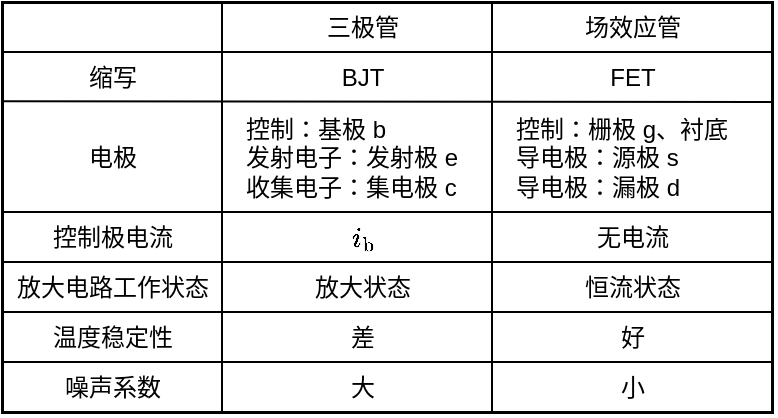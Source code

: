 <mxfile version="17.2.1" type="device"><diagram id="S7y_re45seLNBS9y9DK-" name="第 1 页"><mxGraphModel dx="538" dy="391" grid="1" gridSize="5" guides="1" tooltips="1" connect="1" arrows="1" fold="1" page="1" pageScale="1" pageWidth="827" pageHeight="1169" math="1" shadow="0"><root><mxCell id="0"/><mxCell id="1" parent="0"/><mxCell id="8WlAgFIlrhmi1JFtoiUy-23" value="" style="whiteSpace=wrap;html=1;strokeWidth=1.5;fillColor=none;allowArrows=0;connectable=0;" vertex="1" parent="1"><mxGeometry x="105" y="85" width="385" height="205" as="geometry"/></mxCell><mxCell id="8WlAgFIlrhmi1JFtoiUy-1" value="三极管" style="text;html=1;align=center;verticalAlign=middle;resizable=1;points=[];autosize=1;strokeColor=none;fillColor=none;connectable=1;allowArrows=0;movable=1;rotatable=1;deletable=1;editable=1;" vertex="1" parent="1"><mxGeometry x="260" y="85" width="50" height="25" as="geometry"/></mxCell><mxCell id="8WlAgFIlrhmi1JFtoiUy-2" value="场效应管" style="text;html=1;align=center;verticalAlign=middle;resizable=1;points=[];autosize=1;strokeColor=none;fillColor=none;connectable=1;allowArrows=0;movable=1;rotatable=1;deletable=1;editable=1;" vertex="1" parent="1"><mxGeometry x="390" y="85" width="60" height="25" as="geometry"/></mxCell><mxCell id="8WlAgFIlrhmi1JFtoiUy-3" value="BJT" style="text;html=1;align=center;verticalAlign=middle;resizable=1;points=[];autosize=1;strokeColor=none;fillColor=none;connectable=1;allowArrows=0;movable=1;rotatable=1;deletable=1;editable=1;" vertex="1" parent="1"><mxGeometry x="265" y="110" width="40" height="25" as="geometry"/></mxCell><mxCell id="8WlAgFIlrhmi1JFtoiUy-4" value="FET" style="text;html=1;align=center;verticalAlign=middle;resizable=1;points=[];autosize=1;strokeColor=none;fillColor=none;connectable=1;allowArrows=0;movable=1;rotatable=1;deletable=1;editable=1;" vertex="1" parent="1"><mxGeometry x="400" y="110" width="40" height="25" as="geometry"/></mxCell><mxCell id="8WlAgFIlrhmi1JFtoiUy-5" value="缩写" style="text;html=1;align=center;verticalAlign=middle;resizable=1;points=[];autosize=1;strokeColor=none;fillColor=none;connectable=1;allowArrows=0;movable=1;rotatable=1;deletable=1;editable=1;" vertex="1" parent="1"><mxGeometry x="140" y="110" width="40" height="25" as="geometry"/></mxCell><mxCell id="8WlAgFIlrhmi1JFtoiUy-6" value="电极" style="text;html=1;align=center;verticalAlign=middle;resizable=1;points=[];autosize=1;strokeColor=none;fillColor=none;connectable=1;allowArrows=0;movable=1;rotatable=1;deletable=1;editable=1;" vertex="1" parent="1"><mxGeometry x="140" y="150" width="40" height="25" as="geometry"/></mxCell><mxCell id="8WlAgFIlrhmi1JFtoiUy-7" value="控制：基极 b&lt;br&gt;发射电子：发射极 e&lt;br&gt;收集电子：集电极 c" style="text;html=1;align=left;verticalAlign=middle;resizable=1;points=[];autosize=1;strokeColor=none;fillColor=none;connectable=1;allowArrows=0;movable=1;rotatable=1;deletable=1;editable=1;" vertex="1" parent="1"><mxGeometry x="225" y="135" width="120" height="55" as="geometry"/></mxCell><mxCell id="8WlAgFIlrhmi1JFtoiUy-8" value="控制：栅极 g、衬底&lt;br&gt;导电极：源极 s&lt;br&gt;导电极：漏极 d" style="text;html=1;align=left;verticalAlign=middle;resizable=1;points=[];autosize=1;strokeColor=none;fillColor=none;connectable=1;allowArrows=0;movable=1;rotatable=1;deletable=1;editable=1;" vertex="1" parent="1"><mxGeometry x="360" y="135" width="120" height="55" as="geometry"/></mxCell><mxCell id="8WlAgFIlrhmi1JFtoiUy-9" value="放大电路工作状态" style="text;html=1;align=center;verticalAlign=middle;resizable=1;points=[];autosize=1;strokeColor=none;fillColor=none;connectable=1;allowArrows=0;movable=1;rotatable=1;deletable=1;editable=1;" vertex="1" parent="1"><mxGeometry x="105" y="215" width="110" height="25" as="geometry"/></mxCell><mxCell id="8WlAgFIlrhmi1JFtoiUy-10" value="放大状态" style="text;html=1;align=center;verticalAlign=middle;resizable=1;points=[];autosize=1;strokeColor=none;fillColor=none;connectable=1;allowArrows=0;movable=1;rotatable=1;deletable=1;editable=1;" vertex="1" parent="1"><mxGeometry x="255" y="215" width="60" height="25" as="geometry"/></mxCell><mxCell id="8WlAgFIlrhmi1JFtoiUy-11" value="恒流状态" style="text;html=1;align=center;verticalAlign=middle;resizable=1;points=[];autosize=1;strokeColor=none;fillColor=none;connectable=1;allowArrows=0;movable=1;rotatable=1;deletable=1;editable=1;" vertex="1" parent="1"><mxGeometry x="390" y="215" width="60" height="25" as="geometry"/></mxCell><mxCell id="8WlAgFIlrhmi1JFtoiUy-12" value="控制极电流" style="text;html=1;align=center;verticalAlign=middle;resizable=1;points=[];autosize=1;strokeColor=none;fillColor=none;connectable=1;allowArrows=0;movable=1;rotatable=1;deletable=1;editable=1;" vertex="1" parent="1"><mxGeometry x="120" y="190" width="80" height="25" as="geometry"/></mxCell><mxCell id="8WlAgFIlrhmi1JFtoiUy-13" value="$$i_{\mathrm{b}}$$" style="text;html=1;align=center;verticalAlign=middle;resizable=1;points=[];autosize=1;strokeColor=none;fillColor=none;connectable=1;allowArrows=0;movable=1;rotatable=1;deletable=1;editable=1;" vertex="1" parent="1"><mxGeometry x="225" y="190" width="120" height="25" as="geometry"/></mxCell><mxCell id="8WlAgFIlrhmi1JFtoiUy-14" value="无电流" style="text;html=1;align=center;verticalAlign=middle;resizable=1;points=[];autosize=1;strokeColor=none;fillColor=none;connectable=1;allowArrows=0;movable=1;rotatable=1;deletable=1;editable=1;" vertex="1" parent="1"><mxGeometry x="395" y="190" width="50" height="25" as="geometry"/></mxCell><mxCell id="8WlAgFIlrhmi1JFtoiUy-16" value="温度稳定性" style="text;html=1;align=center;verticalAlign=middle;resizable=1;points=[];autosize=1;strokeColor=none;fillColor=none;connectable=1;allowArrows=0;movable=1;rotatable=1;deletable=1;editable=1;" vertex="1" parent="1"><mxGeometry x="120" y="240" width="80" height="25" as="geometry"/></mxCell><mxCell id="8WlAgFIlrhmi1JFtoiUy-17" value="差" style="text;html=1;align=center;verticalAlign=middle;resizable=1;points=[];autosize=1;strokeColor=none;fillColor=none;connectable=1;allowArrows=0;movable=1;rotatable=1;deletable=1;editable=1;" vertex="1" parent="1"><mxGeometry x="270" y="240" width="30" height="25" as="geometry"/></mxCell><mxCell id="8WlAgFIlrhmi1JFtoiUy-18" value="好" style="text;html=1;align=center;verticalAlign=middle;resizable=1;points=[];autosize=1;strokeColor=none;fillColor=none;connectable=1;allowArrows=0;movable=1;rotatable=1;deletable=1;editable=1;" vertex="1" parent="1"><mxGeometry x="405" y="240" width="30" height="25" as="geometry"/></mxCell><mxCell id="8WlAgFIlrhmi1JFtoiUy-19" value="噪声系数" style="text;html=1;align=center;verticalAlign=middle;resizable=1;points=[];autosize=1;strokeColor=none;fillColor=none;connectable=1;allowArrows=0;movable=1;rotatable=1;deletable=1;editable=1;" vertex="1" parent="1"><mxGeometry x="130" y="265" width="60" height="25" as="geometry"/></mxCell><mxCell id="8WlAgFIlrhmi1JFtoiUy-20" value="大" style="text;html=1;align=center;verticalAlign=middle;resizable=1;points=[];autosize=1;strokeColor=none;fillColor=none;connectable=1;allowArrows=0;movable=1;rotatable=1;deletable=1;editable=1;" vertex="1" parent="1"><mxGeometry x="270" y="265" width="30" height="25" as="geometry"/></mxCell><mxCell id="8WlAgFIlrhmi1JFtoiUy-22" value="小" style="text;html=1;align=center;verticalAlign=middle;resizable=1;points=[];autosize=1;strokeColor=none;fillColor=none;connectable=1;allowArrows=0;movable=1;rotatable=1;deletable=1;editable=1;" vertex="1" parent="1"><mxGeometry x="405" y="265" width="30" height="25" as="geometry"/></mxCell><mxCell id="8WlAgFIlrhmi1JFtoiUy-24" value="" style="endArrow=none;html=1;rounded=0;" edge="1" parent="1"><mxGeometry width="50" height="50" relative="1" as="geometry"><mxPoint x="105" y="110" as="sourcePoint"/><mxPoint x="490" y="110" as="targetPoint"/></mxGeometry></mxCell><mxCell id="8WlAgFIlrhmi1JFtoiUy-25" value="" style="endArrow=none;html=1;rounded=0;" edge="1" parent="1"><mxGeometry width="50" height="50" relative="1" as="geometry"><mxPoint x="105" y="134.6" as="sourcePoint"/><mxPoint x="490" y="135" as="targetPoint"/></mxGeometry></mxCell><mxCell id="8WlAgFIlrhmi1JFtoiUy-26" value="" style="endArrow=none;html=1;rounded=0;" edge="1" parent="1"><mxGeometry width="50" height="50" relative="1" as="geometry"><mxPoint x="105" y="190.0" as="sourcePoint"/><mxPoint x="490" y="190" as="targetPoint"/></mxGeometry></mxCell><mxCell id="8WlAgFIlrhmi1JFtoiUy-27" value="" style="endArrow=none;html=1;rounded=0;" edge="1" parent="1"><mxGeometry width="50" height="50" relative="1" as="geometry"><mxPoint x="105" y="215" as="sourcePoint"/><mxPoint x="490" y="215" as="targetPoint"/></mxGeometry></mxCell><mxCell id="8WlAgFIlrhmi1JFtoiUy-28" value="" style="endArrow=none;html=1;rounded=0;" edge="1" parent="1"><mxGeometry width="50" height="50" relative="1" as="geometry"><mxPoint x="105" y="240.0" as="sourcePoint"/><mxPoint x="490" y="240" as="targetPoint"/></mxGeometry></mxCell><mxCell id="8WlAgFIlrhmi1JFtoiUy-29" value="" style="endArrow=none;html=1;rounded=0;" edge="1" parent="1"><mxGeometry width="50" height="50" relative="1" as="geometry"><mxPoint x="105" y="265" as="sourcePoint"/><mxPoint x="490" y="265" as="targetPoint"/></mxGeometry></mxCell><mxCell id="8WlAgFIlrhmi1JFtoiUy-30" value="" style="endArrow=none;html=1;rounded=0;" edge="1" parent="1"><mxGeometry width="50" height="50" relative="1" as="geometry"><mxPoint x="215" y="290" as="sourcePoint"/><mxPoint x="215" y="85" as="targetPoint"/></mxGeometry></mxCell><mxCell id="8WlAgFIlrhmi1JFtoiUy-31" value="" style="endArrow=none;html=1;rounded=0;" edge="1" parent="1"><mxGeometry width="50" height="50" relative="1" as="geometry"><mxPoint x="350" y="290" as="sourcePoint"/><mxPoint x="350" y="85" as="targetPoint"/></mxGeometry></mxCell></root></mxGraphModel></diagram></mxfile>
